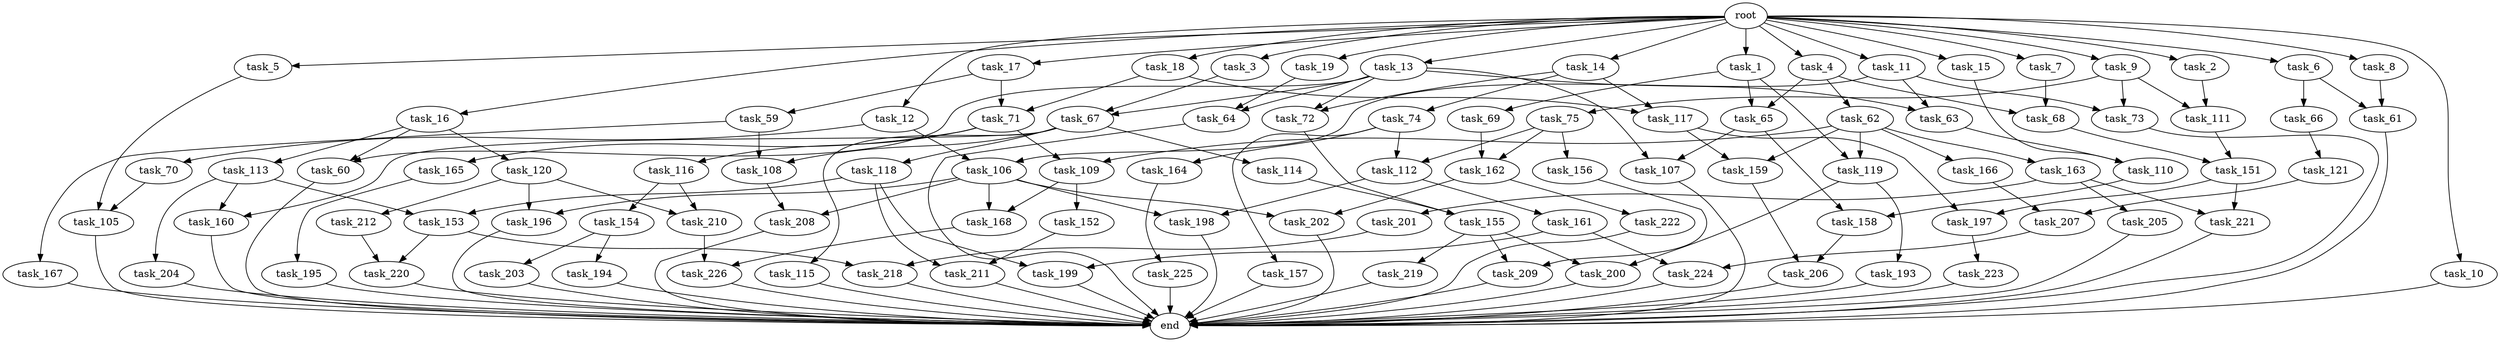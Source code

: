 digraph G {
  task_67 [size="93630287052.800003"];
  task_193 [size="21474836480.000000"];
  task_12 [size="102.400000"];
  task_201 [size="13743895347.200001"];
  task_5 [size="102.400000"];
  task_211 [size="62706522521.600006"];
  task_63 [size="29205777612.800003"];
  task_196 [size="127990025420.800003"];
  task_164 [size="85899345920.000000"];
  task_226 [size="97066260889.600006"];
  task_17 [size="102.400000"];
  task_2 [size="102.400000"];
  task_121 [size="30923764531.200001"];
  task_197 [size="15461882265.600000"];
  task_168 [size="127990025420.800003"];
  task_161 [size="3435973836.800000"];
  task_166 [size="30923764531.200001"];
  task_207 [size="62706522521.600006"];
  task_60 [size="49821620633.600006"];
  task_15 [size="102.400000"];
  task_163 [size="30923764531.200001"];
  task_11 [size="102.400000"];
  task_71 [size="73014444032.000000"];
  task_167 [size="3435973836.800000"];
  task_165 [size="30923764531.200001"];
  task_117 [size="34359738368.000000"];
  task_64 [size="15461882265.600000"];
  root [size="0.000000"];
  task_72 [size="11166914969.600000"];
  task_69 [size="30923764531.200001"];
  task_119 [size="61847529062.400002"];
  task_223 [size="69578470195.199997"];
  task_74 [size="3435973836.800000"];
  task_152 [size="42090679500.800003"];
  task_114 [size="13743895347.200001"];
  task_8 [size="102.400000"];
  task_155 [size="11166914969.600000"];
  task_18 [size="102.400000"];
  task_109 [size="61847529062.400002"];
  task_194 [size="85899345920.000000"];
  task_105 [size="42949672960.000000"];
  task_160 [size="55834574848.000000"];
  task_66 [size="42090679500.800003"];
  task_206 [size="55834574848.000000"];
  task_198 [size="89335319756.800003"];
  task_225 [size="85899345920.000000"];
  task_151 [size="97066260889.600006"];
  task_116 [size="30923764531.200001"];
  task_199 [size="140874927308.800018"];
  task_1 [size="102.400000"];
  task_3 [size="102.400000"];
  task_200 [size="76450417868.800003"];
  task_212 [size="42090679500.800003"];
  task_157 [size="85899345920.000000"];
  task_9 [size="102.400000"];
  task_75 [size="7730941132.800000"];
  task_220 [size="15461882265.600000"];
  task_4 [size="102.400000"];
  end [size="0.000000"];
  task_111 [size="77309411328.000000"];
  task_202 [size="93630287052.800003"];
  task_16 [size="102.400000"];
  task_68 [size="29205777612.800003"];
  task_158 [size="11166914969.600000"];
  task_19 [size="102.400000"];
  task_106 [size="76450417868.800003"];
  task_159 [size="38654705664.000000"];
  task_154 [size="69578470195.199997"];
  task_6 [size="102.400000"];
  task_221 [size="21474836480.000000"];
  task_62 [size="7730941132.800000"];
  task_112 [size="93630287052.800003"];
  task_65 [size="38654705664.000000"];
  task_115 [size="13743895347.200001"];
  task_7 [size="102.400000"];
  task_118 [size="13743895347.200001"];
  task_120 [size="42090679500.800003"];
  task_224 [size="116823110451.200012"];
  task_204 [size="42090679500.800003"];
  task_210 [size="111669149696.000000"];
  task_73 [size="29205777612.800003"];
  task_162 [size="62706522521.600006"];
  task_208 [size="140874927308.800018"];
  task_61 [size="111669149696.000000"];
  task_113 [size="42090679500.800003"];
  task_195 [size="21474836480.000000"];
  task_59 [size="42090679500.800003"];
  task_70 [size="54975581388.800003"];
  task_209 [size="68719476736.000000"];
  task_222 [size="7730941132.800000"];
  task_203 [size="85899345920.000000"];
  task_156 [size="7730941132.800000"];
  task_13 [size="102.400000"];
  task_218 [size="11166914969.600000"];
  task_219 [size="54975581388.800003"];
  task_10 [size="102.400000"];
  task_14 [size="102.400000"];
  task_110 [size="116823110451.200012"];
  task_205 [size="13743895347.200001"];
  task_108 [size="17179869184.000000"];
  task_153 [size="97066260889.600006"];
  task_107 [size="15461882265.600000"];

  task_67 -> task_118 [size="134217728.000000"];
  task_67 -> task_108 [size="134217728.000000"];
  task_67 -> task_114 [size="134217728.000000"];
  task_67 -> task_115 [size="134217728.000000"];
  task_67 -> task_160 [size="134217728.000000"];
  task_193 -> end [size="1.000000"];
  task_12 -> task_106 [size="536870912.000000"];
  task_12 -> task_70 [size="536870912.000000"];
  task_201 -> task_218 [size="33554432.000000"];
  task_5 -> task_105 [size="209715200.000000"];
  task_211 -> end [size="1.000000"];
  task_63 -> task_110 [size="838860800.000000"];
  task_196 -> end [size="1.000000"];
  task_164 -> task_225 [size="838860800.000000"];
  task_226 -> end [size="1.000000"];
  task_17 -> task_59 [size="411041792.000000"];
  task_17 -> task_71 [size="411041792.000000"];
  task_2 -> task_111 [size="679477248.000000"];
  task_121 -> task_207 [size="75497472.000000"];
  task_197 -> task_223 [size="679477248.000000"];
  task_168 -> task_226 [size="411041792.000000"];
  task_161 -> task_199 [size="838860800.000000"];
  task_161 -> task_224 [size="838860800.000000"];
  task_166 -> task_207 [size="536870912.000000"];
  task_207 -> task_224 [size="301989888.000000"];
  task_60 -> end [size="1.000000"];
  task_15 -> task_110 [size="301989888.000000"];
  task_163 -> task_205 [size="134217728.000000"];
  task_163 -> task_201 [size="134217728.000000"];
  task_163 -> task_221 [size="134217728.000000"];
  task_11 -> task_63 [size="209715200.000000"];
  task_11 -> task_106 [size="209715200.000000"];
  task_11 -> task_73 [size="209715200.000000"];
  task_71 -> task_116 [size="301989888.000000"];
  task_71 -> task_109 [size="301989888.000000"];
  task_71 -> task_165 [size="301989888.000000"];
  task_167 -> end [size="1.000000"];
  task_165 -> task_195 [size="209715200.000000"];
  task_117 -> task_159 [size="75497472.000000"];
  task_117 -> task_197 [size="75497472.000000"];
  task_64 -> end [size="1.000000"];
  root -> task_7 [size="1.000000"];
  root -> task_8 [size="1.000000"];
  root -> task_12 [size="1.000000"];
  root -> task_18 [size="1.000000"];
  root -> task_1 [size="1.000000"];
  root -> task_3 [size="1.000000"];
  root -> task_16 [size="1.000000"];
  root -> task_19 [size="1.000000"];
  root -> task_5 [size="1.000000"];
  root -> task_10 [size="1.000000"];
  root -> task_6 [size="1.000000"];
  root -> task_17 [size="1.000000"];
  root -> task_9 [size="1.000000"];
  root -> task_11 [size="1.000000"];
  root -> task_4 [size="1.000000"];
  root -> task_13 [size="1.000000"];
  root -> task_2 [size="1.000000"];
  root -> task_14 [size="1.000000"];
  root -> task_15 [size="1.000000"];
  task_72 -> task_155 [size="75497472.000000"];
  task_69 -> task_162 [size="536870912.000000"];
  task_119 -> task_193 [size="209715200.000000"];
  task_119 -> task_200 [size="209715200.000000"];
  task_223 -> end [size="1.000000"];
  task_74 -> task_112 [size="838860800.000000"];
  task_74 -> task_164 [size="838860800.000000"];
  task_74 -> task_157 [size="838860800.000000"];
  task_152 -> task_211 [size="75497472.000000"];
  task_114 -> task_155 [size="33554432.000000"];
  task_8 -> task_61 [size="679477248.000000"];
  task_155 -> task_219 [size="536870912.000000"];
  task_155 -> task_200 [size="536870912.000000"];
  task_155 -> task_209 [size="536870912.000000"];
  task_18 -> task_117 [size="301989888.000000"];
  task_18 -> task_71 [size="301989888.000000"];
  task_109 -> task_152 [size="411041792.000000"];
  task_109 -> task_168 [size="411041792.000000"];
  task_194 -> end [size="1.000000"];
  task_105 -> end [size="1.000000"];
  task_160 -> end [size="1.000000"];
  task_66 -> task_121 [size="301989888.000000"];
  task_206 -> end [size="1.000000"];
  task_198 -> end [size="1.000000"];
  task_225 -> end [size="1.000000"];
  task_151 -> task_197 [size="75497472.000000"];
  task_151 -> task_221 [size="75497472.000000"];
  task_116 -> task_154 [size="679477248.000000"];
  task_116 -> task_210 [size="679477248.000000"];
  task_199 -> end [size="1.000000"];
  task_1 -> task_119 [size="301989888.000000"];
  task_1 -> task_65 [size="301989888.000000"];
  task_1 -> task_69 [size="301989888.000000"];
  task_3 -> task_67 [size="838860800.000000"];
  task_200 -> end [size="1.000000"];
  task_212 -> task_220 [size="75497472.000000"];
  task_157 -> end [size="1.000000"];
  task_9 -> task_111 [size="75497472.000000"];
  task_9 -> task_75 [size="75497472.000000"];
  task_9 -> task_73 [size="75497472.000000"];
  task_75 -> task_112 [size="75497472.000000"];
  task_75 -> task_156 [size="75497472.000000"];
  task_75 -> task_162 [size="75497472.000000"];
  task_220 -> end [size="1.000000"];
  task_4 -> task_65 [size="75497472.000000"];
  task_4 -> task_62 [size="75497472.000000"];
  task_4 -> task_68 [size="75497472.000000"];
  task_111 -> task_151 [size="536870912.000000"];
  task_202 -> end [size="1.000000"];
  task_16 -> task_60 [size="411041792.000000"];
  task_16 -> task_120 [size="411041792.000000"];
  task_16 -> task_113 [size="411041792.000000"];
  task_68 -> task_151 [size="411041792.000000"];
  task_158 -> task_206 [size="134217728.000000"];
  task_19 -> task_64 [size="75497472.000000"];
  task_106 -> task_168 [size="838860800.000000"];
  task_106 -> task_196 [size="838860800.000000"];
  task_106 -> task_202 [size="838860800.000000"];
  task_106 -> task_208 [size="838860800.000000"];
  task_106 -> task_198 [size="838860800.000000"];
  task_159 -> task_206 [size="411041792.000000"];
  task_154 -> task_203 [size="838860800.000000"];
  task_154 -> task_194 [size="838860800.000000"];
  task_6 -> task_66 [size="411041792.000000"];
  task_6 -> task_61 [size="411041792.000000"];
  task_221 -> end [size="1.000000"];
  task_62 -> task_166 [size="301989888.000000"];
  task_62 -> task_109 [size="301989888.000000"];
  task_62 -> task_159 [size="301989888.000000"];
  task_62 -> task_163 [size="301989888.000000"];
  task_62 -> task_119 [size="301989888.000000"];
  task_112 -> task_161 [size="33554432.000000"];
  task_112 -> task_198 [size="33554432.000000"];
  task_65 -> task_107 [size="75497472.000000"];
  task_65 -> task_158 [size="75497472.000000"];
  task_115 -> end [size="1.000000"];
  task_7 -> task_68 [size="209715200.000000"];
  task_118 -> task_199 [size="536870912.000000"];
  task_118 -> task_153 [size="536870912.000000"];
  task_118 -> task_211 [size="536870912.000000"];
  task_120 -> task_196 [size="411041792.000000"];
  task_120 -> task_210 [size="411041792.000000"];
  task_120 -> task_212 [size="411041792.000000"];
  task_224 -> end [size="1.000000"];
  task_204 -> end [size="1.000000"];
  task_210 -> task_226 [size="536870912.000000"];
  task_73 -> end [size="1.000000"];
  task_162 -> task_222 [size="75497472.000000"];
  task_162 -> task_202 [size="75497472.000000"];
  task_208 -> end [size="1.000000"];
  task_61 -> end [size="1.000000"];
  task_113 -> task_160 [size="411041792.000000"];
  task_113 -> task_153 [size="411041792.000000"];
  task_113 -> task_204 [size="411041792.000000"];
  task_195 -> end [size="1.000000"];
  task_59 -> task_108 [size="33554432.000000"];
  task_59 -> task_167 [size="33554432.000000"];
  task_70 -> task_105 [size="209715200.000000"];
  task_209 -> end [size="1.000000"];
  task_222 -> end [size="1.000000"];
  task_203 -> end [size="1.000000"];
  task_156 -> task_209 [size="134217728.000000"];
  task_13 -> task_67 [size="75497472.000000"];
  task_13 -> task_60 [size="75497472.000000"];
  task_13 -> task_72 [size="75497472.000000"];
  task_13 -> task_63 [size="75497472.000000"];
  task_13 -> task_64 [size="75497472.000000"];
  task_13 -> task_107 [size="75497472.000000"];
  task_218 -> end [size="1.000000"];
  task_219 -> end [size="1.000000"];
  task_10 -> end [size="1.000000"];
  task_14 -> task_72 [size="33554432.000000"];
  task_14 -> task_117 [size="33554432.000000"];
  task_14 -> task_74 [size="33554432.000000"];
  task_110 -> task_158 [size="33554432.000000"];
  task_205 -> end [size="1.000000"];
  task_108 -> task_208 [size="536870912.000000"];
  task_153 -> task_220 [size="75497472.000000"];
  task_153 -> task_218 [size="75497472.000000"];
  task_107 -> end [size="1.000000"];
}
